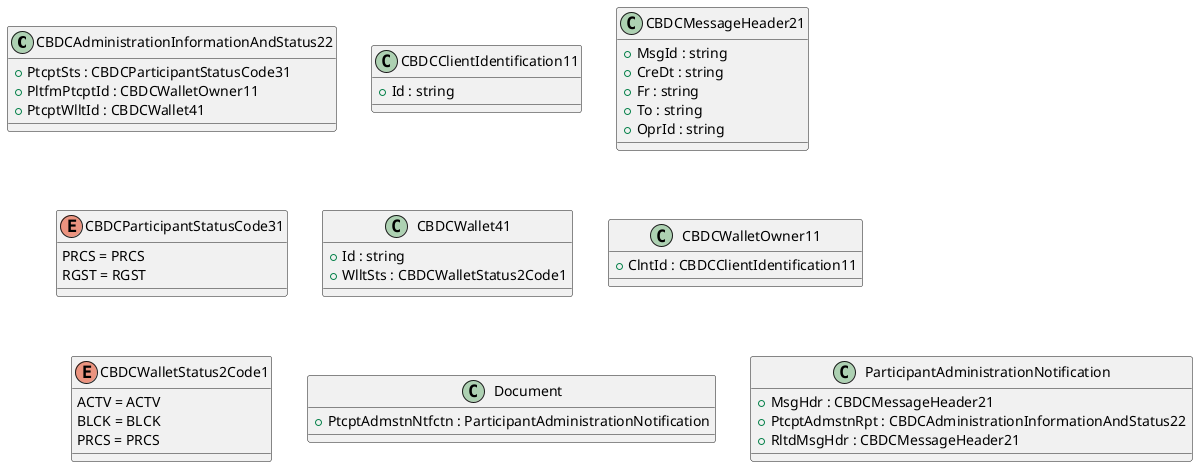 @startuml

class CBDCAdministrationInformationAndStatus22 {
    +PtcptSts : CBDCParticipantStatusCode31
    +PltfmPtcptId : CBDCWalletOwner11
    +PtcptWlltId : CBDCWallet41
}
class CBDCClientIdentification11 {
    +Id : string
}
class CBDCMessageHeader21 {
    +MsgId : string
    +CreDt : string
    +Fr : string
    +To : string
    +OprId : string
}
enum CBDCParticipantStatusCode31 {
    PRCS = PRCS
    RGST = RGST
}
class CBDCWallet41 {
    +Id : string
    +WlltSts : CBDCWalletStatus2Code1
}
class CBDCWalletOwner11 {
    +ClntId : CBDCClientIdentification11
}
enum CBDCWalletStatus2Code1 {
    ACTV = ACTV
    BLCK = BLCK
    PRCS = PRCS
}
class Document {
    +PtcptAdmstnNtfctn : ParticipantAdministrationNotification
}
class ParticipantAdministrationNotification {
    +MsgHdr : CBDCMessageHeader21
    +PtcptAdmstnRpt : CBDCAdministrationInformationAndStatus22
    +RltdMsgHdr : CBDCMessageHeader21
}

@enduml
